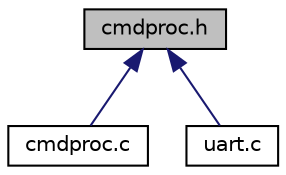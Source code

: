 digraph "cmdproc.h"
{
 // LATEX_PDF_SIZE
  edge [fontname="Helvetica",fontsize="10",labelfontname="Helvetica",labelfontsize="10"];
  node [fontname="Helvetica",fontsize="10",shape=record];
  Node1 [label="cmdproc.h",height=0.2,width=0.4,color="black", fillcolor="grey75", style="filled", fontcolor="black",tooltip="Command processor for UART protocol handling."];
  Node1 -> Node2 [dir="back",color="midnightblue",fontsize="10",style="solid",fontname="Helvetica"];
  Node2 [label="cmdproc.c",height=0.2,width=0.4,color="black", fillcolor="white", style="filled",URL="$cmdproc_8c.html",tooltip=" "];
  Node1 -> Node3 [dir="back",color="midnightblue",fontsize="10",style="solid",fontname="Helvetica"];
  Node3 [label="uart.c",height=0.2,width=0.4,color="black", fillcolor="white", style="filled",URL="$uart_8c.html",tooltip=" "];
}
